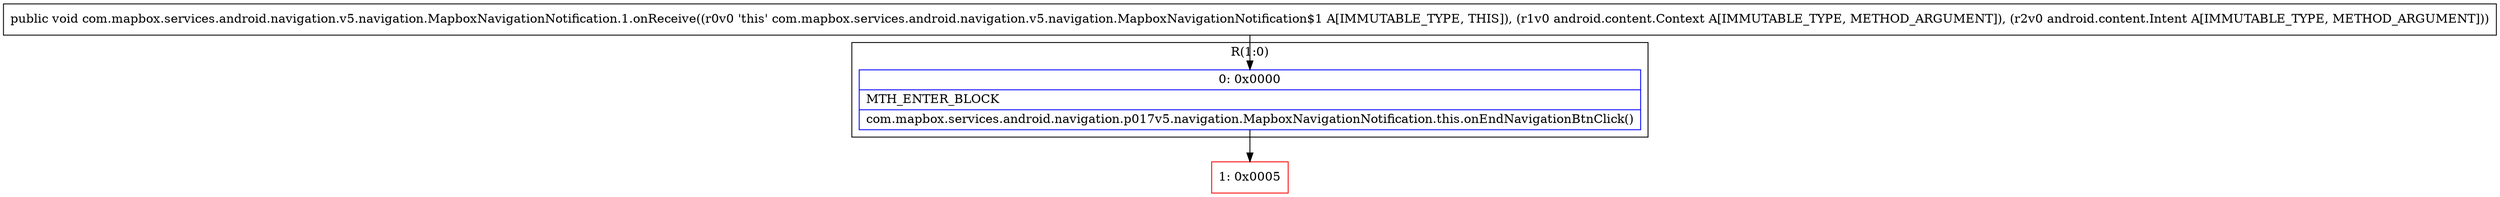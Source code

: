 digraph "CFG forcom.mapbox.services.android.navigation.v5.navigation.MapboxNavigationNotification.1.onReceive(Landroid\/content\/Context;Landroid\/content\/Intent;)V" {
subgraph cluster_Region_1907129170 {
label = "R(1:0)";
node [shape=record,color=blue];
Node_0 [shape=record,label="{0\:\ 0x0000|MTH_ENTER_BLOCK\l|com.mapbox.services.android.navigation.p017v5.navigation.MapboxNavigationNotification.this.onEndNavigationBtnClick()\l}"];
}
Node_1 [shape=record,color=red,label="{1\:\ 0x0005}"];
MethodNode[shape=record,label="{public void com.mapbox.services.android.navigation.v5.navigation.MapboxNavigationNotification.1.onReceive((r0v0 'this' com.mapbox.services.android.navigation.v5.navigation.MapboxNavigationNotification$1 A[IMMUTABLE_TYPE, THIS]), (r1v0 android.content.Context A[IMMUTABLE_TYPE, METHOD_ARGUMENT]), (r2v0 android.content.Intent A[IMMUTABLE_TYPE, METHOD_ARGUMENT])) }"];
MethodNode -> Node_0;
Node_0 -> Node_1;
}

